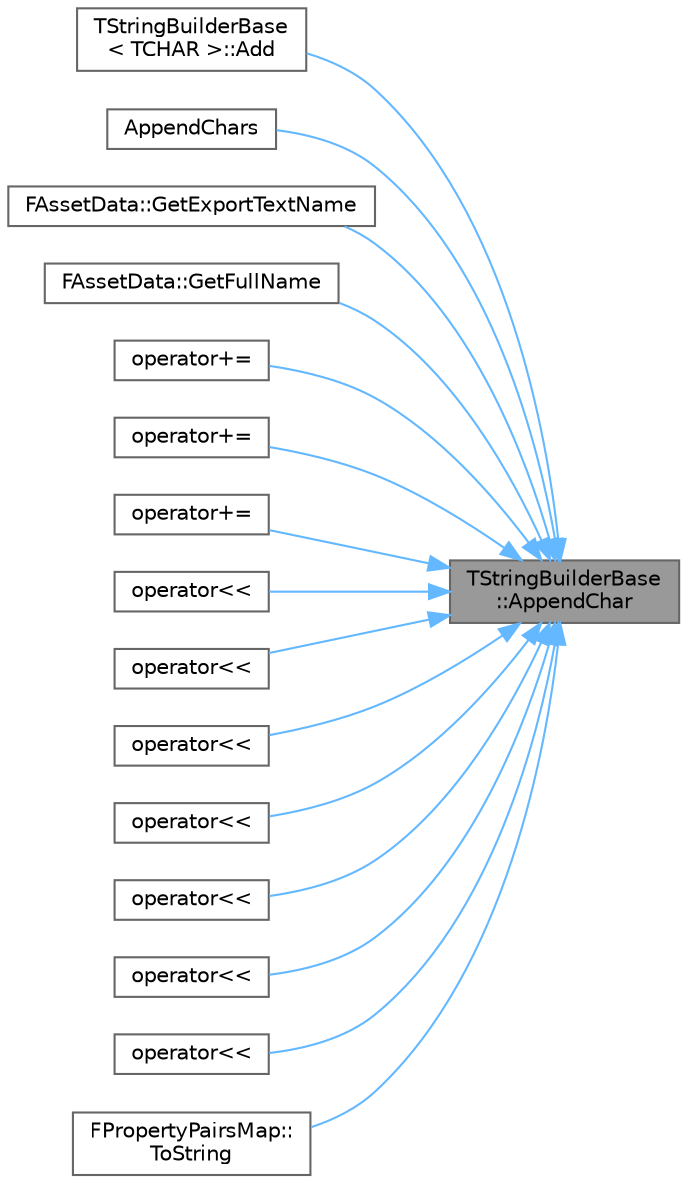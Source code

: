 digraph "TStringBuilderBase::AppendChar"
{
 // INTERACTIVE_SVG=YES
 // LATEX_PDF_SIZE
  bgcolor="transparent";
  edge [fontname=Helvetica,fontsize=10,labelfontname=Helvetica,labelfontsize=10];
  node [fontname=Helvetica,fontsize=10,shape=box,height=0.2,width=0.4];
  rankdir="RL";
  Node1 [id="Node000001",label="TStringBuilderBase\l::AppendChar",height=0.2,width=0.4,color="gray40", fillcolor="grey60", style="filled", fontcolor="black",tooltip=" "];
  Node1 -> Node2 [id="edge1_Node000001_Node000002",dir="back",color="steelblue1",style="solid",tooltip=" "];
  Node2 [id="Node000002",label="TStringBuilderBase\l\< TCHAR \>::Add",height=0.2,width=0.4,color="grey40", fillcolor="white", style="filled",URL="$d6/dbc/classTStringBuilderBase.html#a21604f7c0851e05dc093522b6fb74035",tooltip=" "];
  Node1 -> Node3 [id="edge2_Node000001_Node000003",dir="back",color="steelblue1",style="solid",tooltip=" "];
  Node3 [id="Node000003",label="AppendChars",height=0.2,width=0.4,color="grey40", fillcolor="white", style="filled",URL="$d4/d52/StringBuilder_8h.html#adb0eea11be79efa2c506d263e61083ed",tooltip="Returns an object that can be used as the output container for algorithms by appending to the builder..."];
  Node1 -> Node4 [id="edge3_Node000001_Node000004",dir="back",color="steelblue1",style="solid",tooltip=" "];
  Node4 [id="Node000004",label="FAssetData::GetExportTextName",height=0.2,width=0.4,color="grey40", fillcolor="white", style="filled",URL="$dd/dc3/structFAssetData.html#ab81bd9f4cc1c69c07fb751e63371b27c",tooltip="Populates OutExportTextNameBuilder with the name for the asset in the form: Class'FullPath'."];
  Node1 -> Node5 [id="edge4_Node000001_Node000005",dir="back",color="steelblue1",style="solid",tooltip=" "];
  Node5 [id="Node000005",label="FAssetData::GetFullName",height=0.2,width=0.4,color="grey40", fillcolor="white", style="filled",URL="$dd/dc3/structFAssetData.html#ade39119dc89d561f368b2a9c223e12a8",tooltip="Populates OutFullNameBuilder with the full name for the asset in the form: Class ObjectPath."];
  Node1 -> Node6 [id="edge5_Node000001_Node000006",dir="back",color="steelblue1",style="solid",tooltip=" "];
  Node6 [id="Node000006",label="operator+=",height=0.2,width=0.4,color="grey40", fillcolor="white", style="filled",URL="$d4/d52/StringBuilder_8h.html#a0a3bb681b70a468853fcb83ee987812f",tooltip=" "];
  Node1 -> Node7 [id="edge6_Node000001_Node000007",dir="back",color="steelblue1",style="solid",tooltip=" "];
  Node7 [id="Node000007",label="operator+=",height=0.2,width=0.4,color="grey40", fillcolor="white", style="filled",URL="$d4/d52/StringBuilder_8h.html#a07b7c9cfa93af342963d79cf9d26afaa",tooltip=" "];
  Node1 -> Node8 [id="edge7_Node000001_Node000008",dir="back",color="steelblue1",style="solid",tooltip=" "];
  Node8 [id="Node000008",label="operator+=",height=0.2,width=0.4,color="grey40", fillcolor="white", style="filled",URL="$d4/d52/StringBuilder_8h.html#ac25c0a4ab19ef4e8e3162a1d27cba7f6",tooltip=" "];
  Node1 -> Node9 [id="edge8_Node000001_Node000009",dir="back",color="steelblue1",style="solid",tooltip=" "];
  Node9 [id="Node000009",label="operator\<\<",height=0.2,width=0.4,color="grey40", fillcolor="white", style="filled",URL="$d4/d52/StringBuilder_8h.html#ae2f17d94ec347d10f7826ece8f9a9b9b",tooltip=" "];
  Node1 -> Node10 [id="edge9_Node000001_Node000010",dir="back",color="steelblue1",style="solid",tooltip=" "];
  Node10 [id="Node000010",label="operator\<\<",height=0.2,width=0.4,color="grey40", fillcolor="white", style="filled",URL="$d4/d52/StringBuilder_8h.html#a261c99e680e12e5d5446d8c053a2c8b7",tooltip=" "];
  Node1 -> Node11 [id="edge10_Node000001_Node000011",dir="back",color="steelblue1",style="solid",tooltip=" "];
  Node11 [id="Node000011",label="operator\<\<",height=0.2,width=0.4,color="grey40", fillcolor="white", style="filled",URL="$d4/d52/StringBuilder_8h.html#ac562c79bbe2cf677af718d46a48bffdd",tooltip=" "];
  Node1 -> Node12 [id="edge11_Node000001_Node000012",dir="back",color="steelblue1",style="solid",tooltip=" "];
  Node12 [id="Node000012",label="operator\<\<",height=0.2,width=0.4,color="grey40", fillcolor="white", style="filled",URL="$d4/d52/StringBuilder_8h.html#a8fe791d4a54c2d83086e852966eb5af9",tooltip=" "];
  Node1 -> Node13 [id="edge12_Node000001_Node000013",dir="back",color="steelblue1",style="solid",tooltip=" "];
  Node13 [id="Node000013",label="operator\<\<",height=0.2,width=0.4,color="grey40", fillcolor="white", style="filled",URL="$d4/d52/StringBuilder_8h.html#ac0b2b12072317ccf07f1c71c2c440183",tooltip=" "];
  Node1 -> Node14 [id="edge13_Node000001_Node000014",dir="back",color="steelblue1",style="solid",tooltip=" "];
  Node14 [id="Node000014",label="operator\<\<",height=0.2,width=0.4,color="grey40", fillcolor="white", style="filled",URL="$d4/d52/StringBuilder_8h.html#a36145d6937174683fa87d9dd67cc7c16",tooltip=" "];
  Node1 -> Node15 [id="edge14_Node000001_Node000015",dir="back",color="steelblue1",style="solid",tooltip=" "];
  Node15 [id="Node000015",label="operator\<\<",height=0.2,width=0.4,color="grey40", fillcolor="white", style="filled",URL="$d4/d52/StringBuilder_8h.html#a42f2a5a7e54765e0c5988d009a2b1b7e",tooltip=" "];
  Node1 -> Node16 [id="edge15_Node000001_Node000016",dir="back",color="steelblue1",style="solid",tooltip=" "];
  Node16 [id="Node000016",label="FPropertyPairsMap::\lToString",height=0.2,width=0.4,color="grey40", fillcolor="white", style="filled",URL="$dd/d72/classFPropertyPairsMap.html#a0295e2278a94a77f179802878b0d0dce",tooltip="Converts this property map to a string representation."];
}
